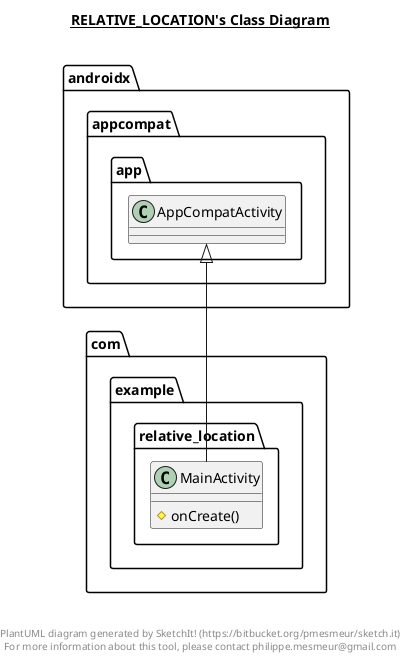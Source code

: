 @startuml

title __RELATIVE_LOCATION's Class Diagram__\n

  namespace com.example.relative_location {
    class com.example.relative_location.MainActivity {
        # onCreate()
    }
  }
  

  com.example.relative_location.MainActivity -up-|> androidx.appcompat.app.AppCompatActivity


right footer


PlantUML diagram generated by SketchIt! (https://bitbucket.org/pmesmeur/sketch.it)
For more information about this tool, please contact philippe.mesmeur@gmail.com
endfooter

@enduml

